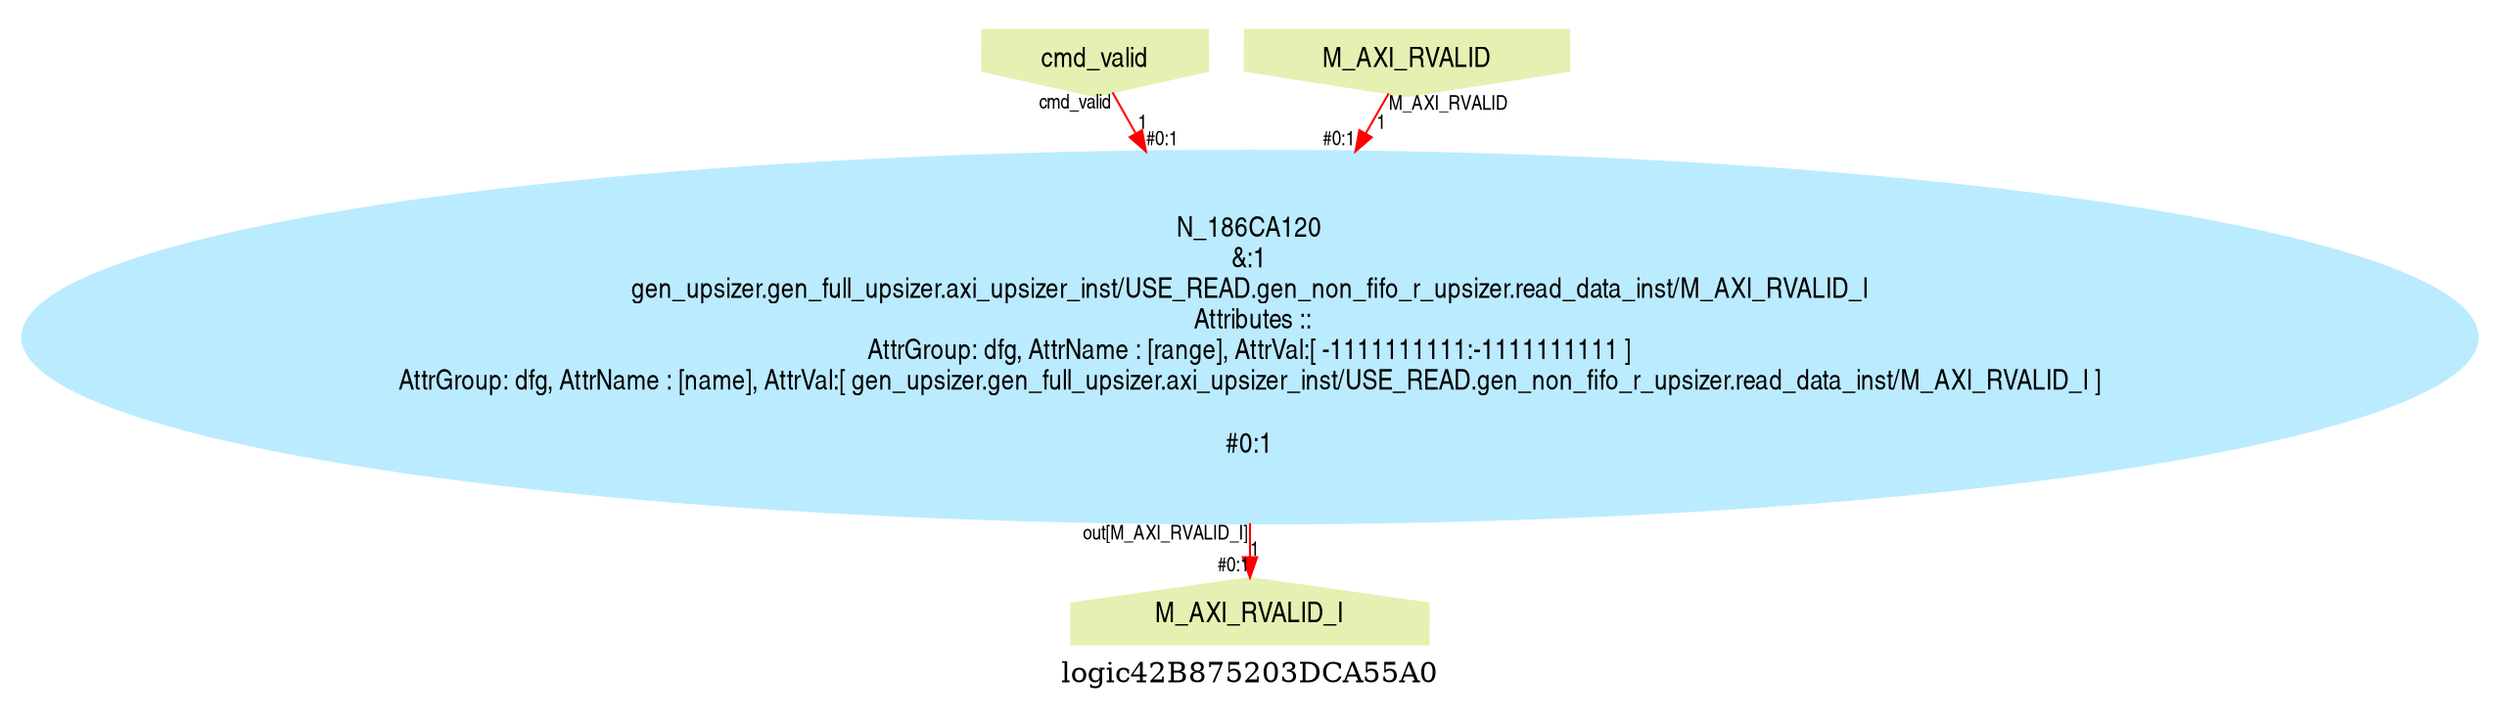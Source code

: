 digraph logic42B875203DCA55A0 {
graph [label="logic42B875203DCA55A0", margin="0.1,0.1", size="100,100", ranksep=0.1, splines=true];
node [style=filled, color="#ffee80", fontname=helveticanarrow];
edge [color="#ff0000", fontsize=10, fontname=helveticanarrow];
{ rank = source;logic42B875203DCA55A0_cmd_valid [label="cmd_valid", shape=invhouse, color="#e4f1b2"];
logic42B875203DCA55A0_M_AXI_RVALID [label="M_AXI_RVALID", shape=invhouse, color="#e4f1b2"];
}
{ rank = sink;logic42B875203DCA55A0_M_AXI_RVALID_I [label="M_AXI_RVALID_I", shape=house, color="#e4f1b2"];
}
N_186CA120 [label="N_186CA120\n&:1\ngen_upsizer.gen_full_upsizer.axi_upsizer_inst/USE_READ.gen_non_fifo_r_upsizer.read_data_inst/M_AXI_RVALID_I\n Attributes ::\nAttrGroup: dfg, AttrName : [range], AttrVal:[ -1111111111:-1111111111 ]\nAttrGroup: dfg, AttrName : [name], AttrVal:[ gen_upsizer.gen_full_upsizer.axi_upsizer_inst/USE_READ.gen_non_fifo_r_upsizer.read_data_inst/M_AXI_RVALID_I ]\n\n#0:1\n", color="#bbebff"];
logic42B875203DCA55A0_cmd_valid -> N_186CA120 [label="1", taillabel=<cmd_valid>, headlabel=<B>, headlabel=<#0:1>];
logic42B875203DCA55A0_M_AXI_RVALID -> N_186CA120 [label="1", taillabel=<M_AXI_RVALID>, headlabel=<A>, headlabel=<#0:1>];
N_186CA120 -> logic42B875203DCA55A0_M_AXI_RVALID_I [label="1", taillabel=<out[M_AXI_RVALID_I]>, headlabel=<M_AXI_RVALID_I>, headlabel=<#0:1>];
}
